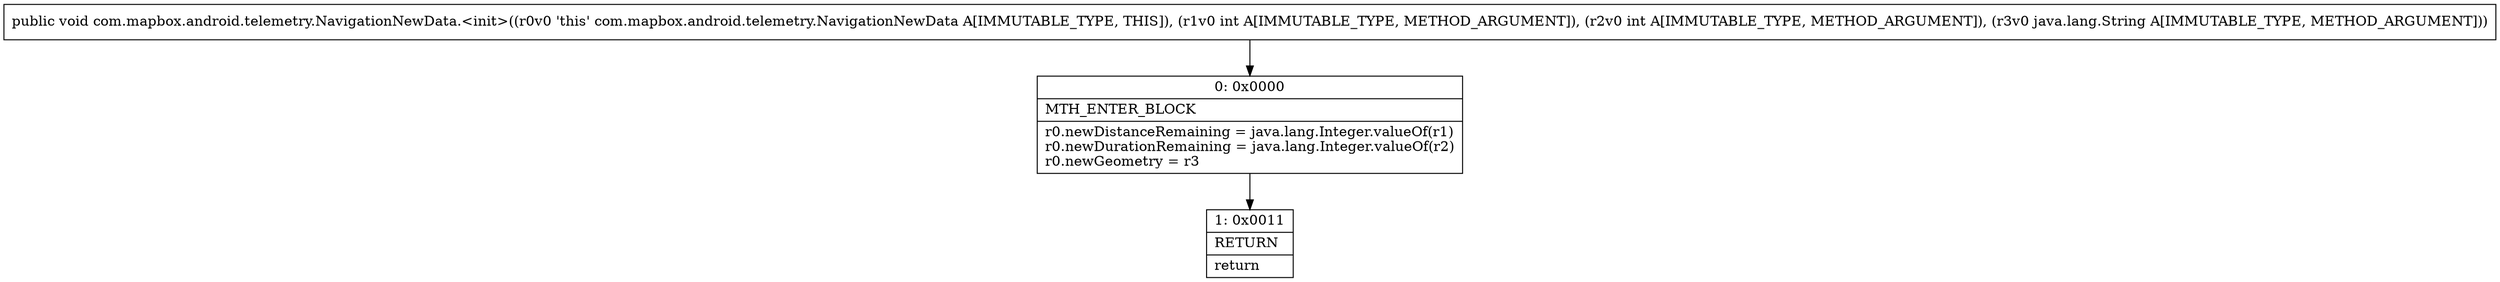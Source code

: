 digraph "CFG forcom.mapbox.android.telemetry.NavigationNewData.\<init\>(IILjava\/lang\/String;)V" {
Node_0 [shape=record,label="{0\:\ 0x0000|MTH_ENTER_BLOCK\l|r0.newDistanceRemaining = java.lang.Integer.valueOf(r1)\lr0.newDurationRemaining = java.lang.Integer.valueOf(r2)\lr0.newGeometry = r3\l}"];
Node_1 [shape=record,label="{1\:\ 0x0011|RETURN\l|return\l}"];
MethodNode[shape=record,label="{public void com.mapbox.android.telemetry.NavigationNewData.\<init\>((r0v0 'this' com.mapbox.android.telemetry.NavigationNewData A[IMMUTABLE_TYPE, THIS]), (r1v0 int A[IMMUTABLE_TYPE, METHOD_ARGUMENT]), (r2v0 int A[IMMUTABLE_TYPE, METHOD_ARGUMENT]), (r3v0 java.lang.String A[IMMUTABLE_TYPE, METHOD_ARGUMENT])) }"];
MethodNode -> Node_0;
Node_0 -> Node_1;
}

